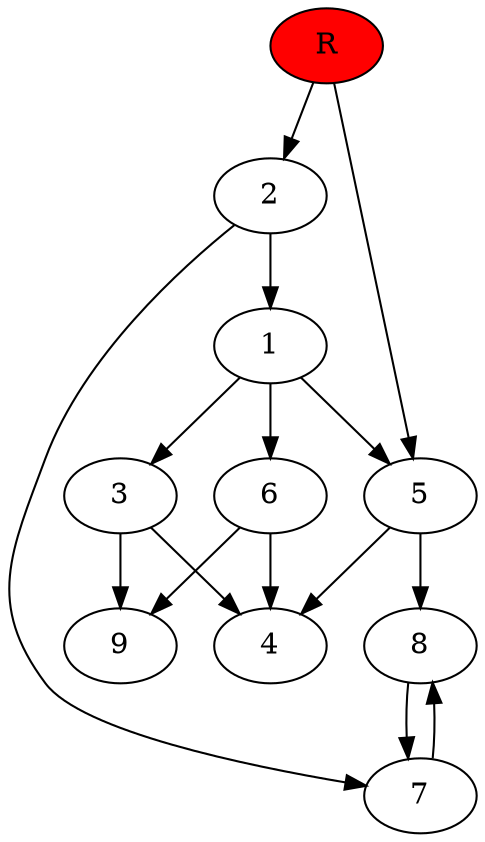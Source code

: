digraph prb78390 {
	1
	2
	3
	4
	5
	6
	7
	8
	R [fillcolor="#ff0000" style=filled]
	1 -> 3
	1 -> 5
	1 -> 6
	2 -> 1
	2 -> 7
	3 -> 4
	3 -> 9
	5 -> 4
	5 -> 8
	6 -> 4
	6 -> 9
	7 -> 8
	8 -> 7
	R -> 2
	R -> 5
}
